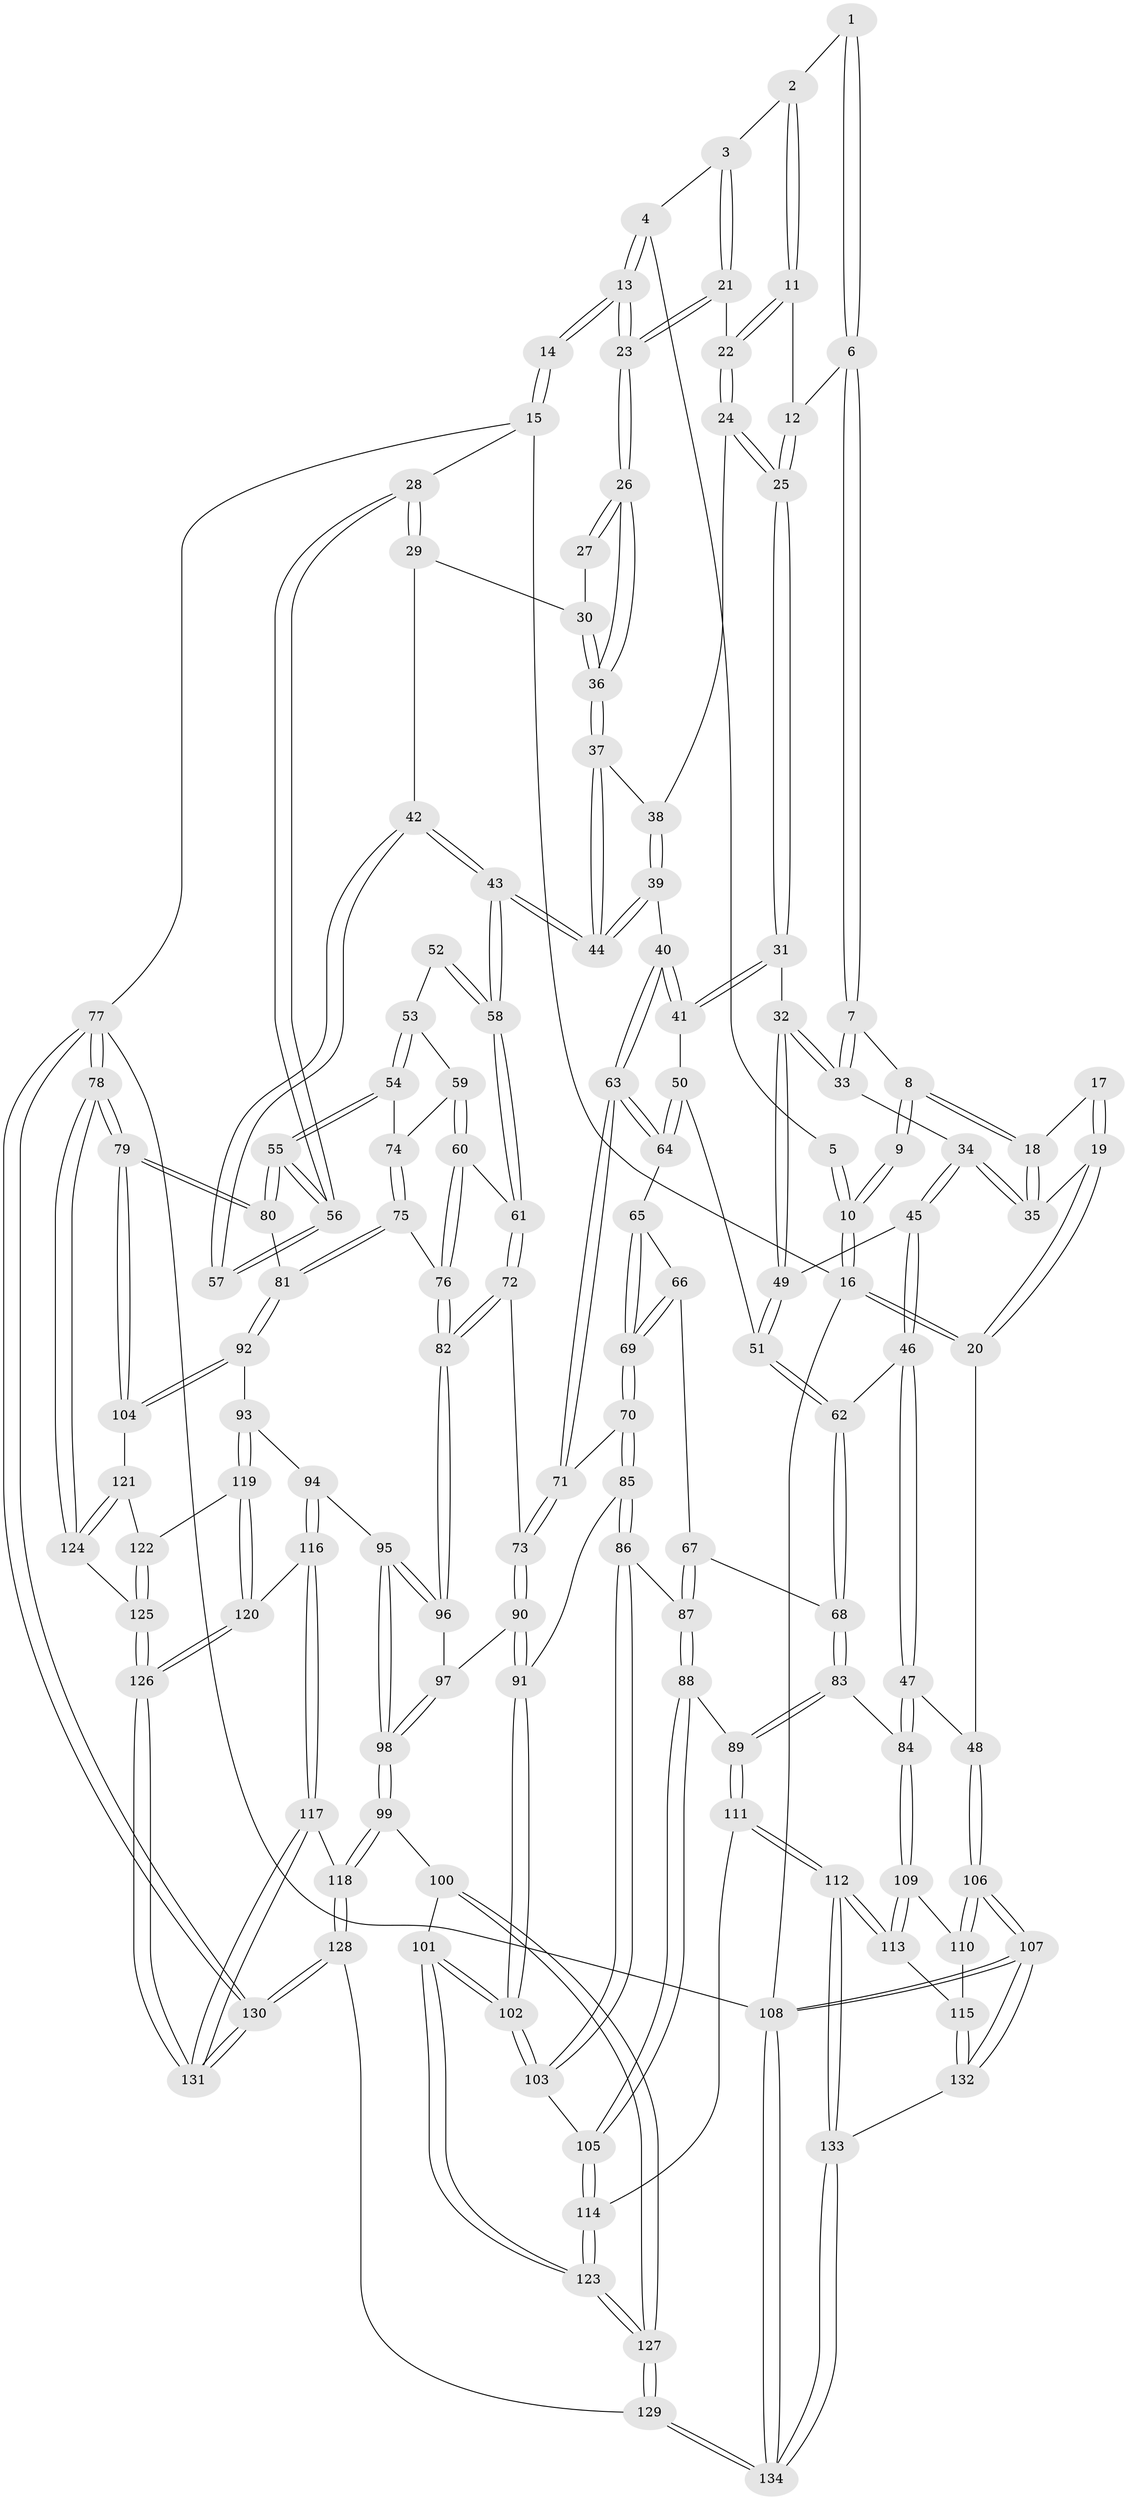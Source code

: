 // Generated by graph-tools (version 1.1) at 2025/27/03/15/25 16:27:56]
// undirected, 134 vertices, 332 edges
graph export_dot {
graph [start="1"]
  node [color=gray90,style=filled];
  1 [pos="+0.38720788439016546+0"];
  2 [pos="+0.4046602692435015+0"];
  3 [pos="+0.5553874059376964+0.08126442529931696"];
  4 [pos="+0.8106131646674655+0"];
  5 [pos="+0.369359586658701+0"];
  6 [pos="+0.30682653795496717+0.11410892437801981"];
  7 [pos="+0.2859773998636925+0.1332290458250432"];
  8 [pos="+0.1760357655729912+0.07844582096272647"];
  9 [pos="+0+0"];
  10 [pos="+0+0"];
  11 [pos="+0.4487614527150744+0.12687524687983312"];
  12 [pos="+0.4176815133438099+0.15843702695499973"];
  13 [pos="+0.9524932307921663+0"];
  14 [pos="+0.976811805438502+0"];
  15 [pos="+1+0"];
  16 [pos="+0+0"];
  17 [pos="+0.03556800208302662+0.0490261079504298"];
  18 [pos="+0.10401207413803878+0.196643332860248"];
  19 [pos="+0.02548501496819579+0.25184542559908696"];
  20 [pos="+0+0.28743930208627305"];
  21 [pos="+0.5637476998235226+0.14875289623150512"];
  22 [pos="+0.5515606772384853+0.15357458700778254"];
  23 [pos="+0.633517553623669+0.19276051747414477"];
  24 [pos="+0.4660653434232427+0.2314237548332056"];
  25 [pos="+0.4394669956131455+0.23800400437827104"];
  26 [pos="+0.6472718514017806+0.22197939416030146"];
  27 [pos="+0.7849966769746352+0.15237709842468483"];
  28 [pos="+1+0.1768110710000924"];
  29 [pos="+0.839844748613076+0.25237273696267415"];
  30 [pos="+0.7949472975104582+0.23437729106698502"];
  31 [pos="+0.3840637930710224+0.2899802317795734"];
  32 [pos="+0.3455364231894439+0.2870099634346398"];
  33 [pos="+0.2829656355433137+0.163146127425258"];
  34 [pos="+0.11831230799213985+0.2670150017035263"];
  35 [pos="+0.09519051820274095+0.25160092086832936"];
  36 [pos="+0.6562370079827483+0.25970276894965433"];
  37 [pos="+0.6560217363976981+0.2609992735974458"];
  38 [pos="+0.49882150848644413+0.25952287532832136"];
  39 [pos="+0.5840168814462741+0.42775121803476485"];
  40 [pos="+0.5747985855359713+0.43127552496853727"];
  41 [pos="+0.4506460416949437+0.370311400891303"];
  42 [pos="+0.7692507834014998+0.378580137493719"];
  43 [pos="+0.6544951239024878+0.4171010205991796"];
  44 [pos="+0.6481545369607153+0.41343688252179517"];
  45 [pos="+0.1721788811603877+0.3666428282255758"];
  46 [pos="+0.07339556911615044+0.4964676914189268"];
  47 [pos="+0.0077266432788060365+0.5286886040549533"];
  48 [pos="+0+0.5235424809054862"];
  49 [pos="+0.2516839547152172+0.376397776764441"];
  50 [pos="+0.3503777432273209+0.45870570352773943"];
  51 [pos="+0.28793646966360187+0.4387052215840531"];
  52 [pos="+0.8481472464830179+0.4478255446374347"];
  53 [pos="+0.8517465107485301+0.46574873695959634"];
  54 [pos="+1+0.48177136932462594"];
  55 [pos="+1+0.45182759000072875"];
  56 [pos="+1+0.32163296008112835"];
  57 [pos="+0.8426293926478183+0.38562761873347384"];
  58 [pos="+0.6797521373761483+0.45777569567517"];
  59 [pos="+0.7843358746306401+0.514915112346324"];
  60 [pos="+0.713864646014006+0.5100727592896525"];
  61 [pos="+0.7108273847613803+0.5091891766292449"];
  62 [pos="+0.25084385183755925+0.5722013020129355"];
  63 [pos="+0.5187684830921184+0.5056104906308955"];
  64 [pos="+0.3638859893021469+0.4746000735001392"];
  65 [pos="+0.3654032903158874+0.5295530179585569"];
  66 [pos="+0.32462971362978804+0.5698598403999667"];
  67 [pos="+0.2774028012634219+0.5985825649334868"];
  68 [pos="+0.2623428321925253+0.5963030100826592"];
  69 [pos="+0.4708848428025375+0.5924226157415373"];
  70 [pos="+0.4746191780071244+0.5941151383926832"];
  71 [pos="+0.4996142731520269+0.56096900341029"];
  72 [pos="+0.6944430145862773+0.5940898467687701"];
  73 [pos="+0.639957702787863+0.6525182142479194"];
  74 [pos="+0.8447495139907999+0.5386552430436369"];
  75 [pos="+0.8715447601126952+0.6455963526128635"];
  76 [pos="+0.8441814565224753+0.6494468027068947"];
  77 [pos="+1+1"];
  78 [pos="+1+1"];
  79 [pos="+1+0.7625808943845145"];
  80 [pos="+1+0.47379383133303704"];
  81 [pos="+0.8759603505684769+0.6469441358314517"];
  82 [pos="+0.7754284713571082+0.6931279110707098"];
  83 [pos="+0.1942632454567105+0.707549231244269"];
  84 [pos="+0.14755688042749673+0.7130182924925702"];
  85 [pos="+0.45319462783571046+0.6696601301694345"];
  86 [pos="+0.4417901754118052+0.6811411094109422"];
  87 [pos="+0.34129617786227334+0.6409548546709083"];
  88 [pos="+0.28336553343453696+0.755352301437911"];
  89 [pos="+0.24776181062352315+0.7551158270200996"];
  90 [pos="+0.6347221960191074+0.6702677088672246"];
  91 [pos="+0.5918540962819356+0.7102256297596843"];
  92 [pos="+0.9212536918702608+0.7744112736655746"];
  93 [pos="+0.8618459955581588+0.7967608785745789"];
  94 [pos="+0.8277540145554427+0.7956107864360107"];
  95 [pos="+0.781158644160462+0.7404194441832346"];
  96 [pos="+0.7721075336323683+0.7070775054108217"];
  97 [pos="+0.6911019711566232+0.7217202651330185"];
  98 [pos="+0.6749644679826672+0.812780628152612"];
  99 [pos="+0.6451910365504754+0.8620640820743536"];
  100 [pos="+0.6448249164428764+0.8619415759824368"];
  101 [pos="+0.6095358112691266+0.8406782873792842"];
  102 [pos="+0.6034897386508596+0.8219959464029168"];
  103 [pos="+0.434408630899777+0.7099938575476507"];
  104 [pos="+1+0.7954656839667125"];
  105 [pos="+0.4030285427569978+0.7771881402105355"];
  106 [pos="+0+0.7213418926137328"];
  107 [pos="+0+1"];
  108 [pos="+0+1"];
  109 [pos="+0.10623967521443647+0.7643867175676649"];
  110 [pos="+0+0.7689846901377401"];
  111 [pos="+0.2426500563167653+0.887957940517361"];
  112 [pos="+0.22211174050586194+0.9097229145463696"];
  113 [pos="+0.11603045763657274+0.840372262367994"];
  114 [pos="+0.4193352796905849+0.8697024881083439"];
  115 [pos="+0.04930494843033742+0.9127175697652575"];
  116 [pos="+0.7817432063103558+0.8465007601561205"];
  117 [pos="+0.6903765730794541+0.8930291797264946"];
  118 [pos="+0.6528632093261297+0.8696207002615899"];
  119 [pos="+0.869713275245368+0.9087577542424594"];
  120 [pos="+0.8563317746647199+0.9305126925437912"];
  121 [pos="+0.9630824227712497+0.8581154821915408"];
  122 [pos="+0.9107655554806842+0.8957607614988672"];
  123 [pos="+0.42605826433891936+0.8784037152355736"];
  124 [pos="+0.9516637430895892+0.9432095881430842"];
  125 [pos="+0.9398801612609853+0.950990790534815"];
  126 [pos="+0.8313914349183626+1"];
  127 [pos="+0.4348984365129231+1"];
  128 [pos="+0.4820247954363947+1"];
  129 [pos="+0.4180700176426481+1"];
  130 [pos="+0.8132058056948184+1"];
  131 [pos="+0.8053231382115975+1"];
  132 [pos="+0.040635627666188806+0.9296662637806278"];
  133 [pos="+0.2116889134141336+0.9904534811403837"];
  134 [pos="+0.2868399529219925+1"];
  1 -- 2;
  1 -- 6;
  1 -- 6;
  2 -- 3;
  2 -- 11;
  2 -- 11;
  3 -- 4;
  3 -- 21;
  3 -- 21;
  4 -- 5;
  4 -- 13;
  4 -- 13;
  5 -- 10;
  5 -- 10;
  6 -- 7;
  6 -- 7;
  6 -- 12;
  7 -- 8;
  7 -- 33;
  7 -- 33;
  8 -- 9;
  8 -- 9;
  8 -- 18;
  8 -- 18;
  9 -- 10;
  9 -- 10;
  10 -- 16;
  10 -- 16;
  11 -- 12;
  11 -- 22;
  11 -- 22;
  12 -- 25;
  12 -- 25;
  13 -- 14;
  13 -- 14;
  13 -- 23;
  13 -- 23;
  14 -- 15;
  14 -- 15;
  15 -- 16;
  15 -- 28;
  15 -- 77;
  16 -- 20;
  16 -- 20;
  16 -- 108;
  17 -- 18;
  17 -- 19;
  17 -- 19;
  18 -- 35;
  18 -- 35;
  19 -- 20;
  19 -- 20;
  19 -- 35;
  20 -- 48;
  21 -- 22;
  21 -- 23;
  21 -- 23;
  22 -- 24;
  22 -- 24;
  23 -- 26;
  23 -- 26;
  24 -- 25;
  24 -- 25;
  24 -- 38;
  25 -- 31;
  25 -- 31;
  26 -- 27;
  26 -- 27;
  26 -- 36;
  26 -- 36;
  27 -- 30;
  28 -- 29;
  28 -- 29;
  28 -- 56;
  28 -- 56;
  29 -- 30;
  29 -- 42;
  30 -- 36;
  30 -- 36;
  31 -- 32;
  31 -- 41;
  31 -- 41;
  32 -- 33;
  32 -- 33;
  32 -- 49;
  32 -- 49;
  33 -- 34;
  34 -- 35;
  34 -- 35;
  34 -- 45;
  34 -- 45;
  36 -- 37;
  36 -- 37;
  37 -- 38;
  37 -- 44;
  37 -- 44;
  38 -- 39;
  38 -- 39;
  39 -- 40;
  39 -- 44;
  39 -- 44;
  40 -- 41;
  40 -- 41;
  40 -- 63;
  40 -- 63;
  41 -- 50;
  42 -- 43;
  42 -- 43;
  42 -- 57;
  42 -- 57;
  43 -- 44;
  43 -- 44;
  43 -- 58;
  43 -- 58;
  45 -- 46;
  45 -- 46;
  45 -- 49;
  46 -- 47;
  46 -- 47;
  46 -- 62;
  47 -- 48;
  47 -- 84;
  47 -- 84;
  48 -- 106;
  48 -- 106;
  49 -- 51;
  49 -- 51;
  50 -- 51;
  50 -- 64;
  50 -- 64;
  51 -- 62;
  51 -- 62;
  52 -- 53;
  52 -- 58;
  52 -- 58;
  53 -- 54;
  53 -- 54;
  53 -- 59;
  54 -- 55;
  54 -- 55;
  54 -- 74;
  55 -- 56;
  55 -- 56;
  55 -- 80;
  55 -- 80;
  56 -- 57;
  56 -- 57;
  58 -- 61;
  58 -- 61;
  59 -- 60;
  59 -- 60;
  59 -- 74;
  60 -- 61;
  60 -- 76;
  60 -- 76;
  61 -- 72;
  61 -- 72;
  62 -- 68;
  62 -- 68;
  63 -- 64;
  63 -- 64;
  63 -- 71;
  63 -- 71;
  64 -- 65;
  65 -- 66;
  65 -- 69;
  65 -- 69;
  66 -- 67;
  66 -- 69;
  66 -- 69;
  67 -- 68;
  67 -- 87;
  67 -- 87;
  68 -- 83;
  68 -- 83;
  69 -- 70;
  69 -- 70;
  70 -- 71;
  70 -- 85;
  70 -- 85;
  71 -- 73;
  71 -- 73;
  72 -- 73;
  72 -- 82;
  72 -- 82;
  73 -- 90;
  73 -- 90;
  74 -- 75;
  74 -- 75;
  75 -- 76;
  75 -- 81;
  75 -- 81;
  76 -- 82;
  76 -- 82;
  77 -- 78;
  77 -- 78;
  77 -- 130;
  77 -- 130;
  77 -- 108;
  78 -- 79;
  78 -- 79;
  78 -- 124;
  78 -- 124;
  79 -- 80;
  79 -- 80;
  79 -- 104;
  79 -- 104;
  80 -- 81;
  81 -- 92;
  81 -- 92;
  82 -- 96;
  82 -- 96;
  83 -- 84;
  83 -- 89;
  83 -- 89;
  84 -- 109;
  84 -- 109;
  85 -- 86;
  85 -- 86;
  85 -- 91;
  86 -- 87;
  86 -- 103;
  86 -- 103;
  87 -- 88;
  87 -- 88;
  88 -- 89;
  88 -- 105;
  88 -- 105;
  89 -- 111;
  89 -- 111;
  90 -- 91;
  90 -- 91;
  90 -- 97;
  91 -- 102;
  91 -- 102;
  92 -- 93;
  92 -- 104;
  92 -- 104;
  93 -- 94;
  93 -- 119;
  93 -- 119;
  94 -- 95;
  94 -- 116;
  94 -- 116;
  95 -- 96;
  95 -- 96;
  95 -- 98;
  95 -- 98;
  96 -- 97;
  97 -- 98;
  97 -- 98;
  98 -- 99;
  98 -- 99;
  99 -- 100;
  99 -- 118;
  99 -- 118;
  100 -- 101;
  100 -- 127;
  100 -- 127;
  101 -- 102;
  101 -- 102;
  101 -- 123;
  101 -- 123;
  102 -- 103;
  102 -- 103;
  103 -- 105;
  104 -- 121;
  105 -- 114;
  105 -- 114;
  106 -- 107;
  106 -- 107;
  106 -- 110;
  106 -- 110;
  107 -- 108;
  107 -- 108;
  107 -- 132;
  107 -- 132;
  108 -- 134;
  108 -- 134;
  109 -- 110;
  109 -- 113;
  109 -- 113;
  110 -- 115;
  111 -- 112;
  111 -- 112;
  111 -- 114;
  112 -- 113;
  112 -- 113;
  112 -- 133;
  112 -- 133;
  113 -- 115;
  114 -- 123;
  114 -- 123;
  115 -- 132;
  115 -- 132;
  116 -- 117;
  116 -- 117;
  116 -- 120;
  117 -- 118;
  117 -- 131;
  117 -- 131;
  118 -- 128;
  118 -- 128;
  119 -- 120;
  119 -- 120;
  119 -- 122;
  120 -- 126;
  120 -- 126;
  121 -- 122;
  121 -- 124;
  121 -- 124;
  122 -- 125;
  122 -- 125;
  123 -- 127;
  123 -- 127;
  124 -- 125;
  125 -- 126;
  125 -- 126;
  126 -- 131;
  126 -- 131;
  127 -- 129;
  127 -- 129;
  128 -- 129;
  128 -- 130;
  128 -- 130;
  129 -- 134;
  129 -- 134;
  130 -- 131;
  130 -- 131;
  132 -- 133;
  133 -- 134;
  133 -- 134;
}
